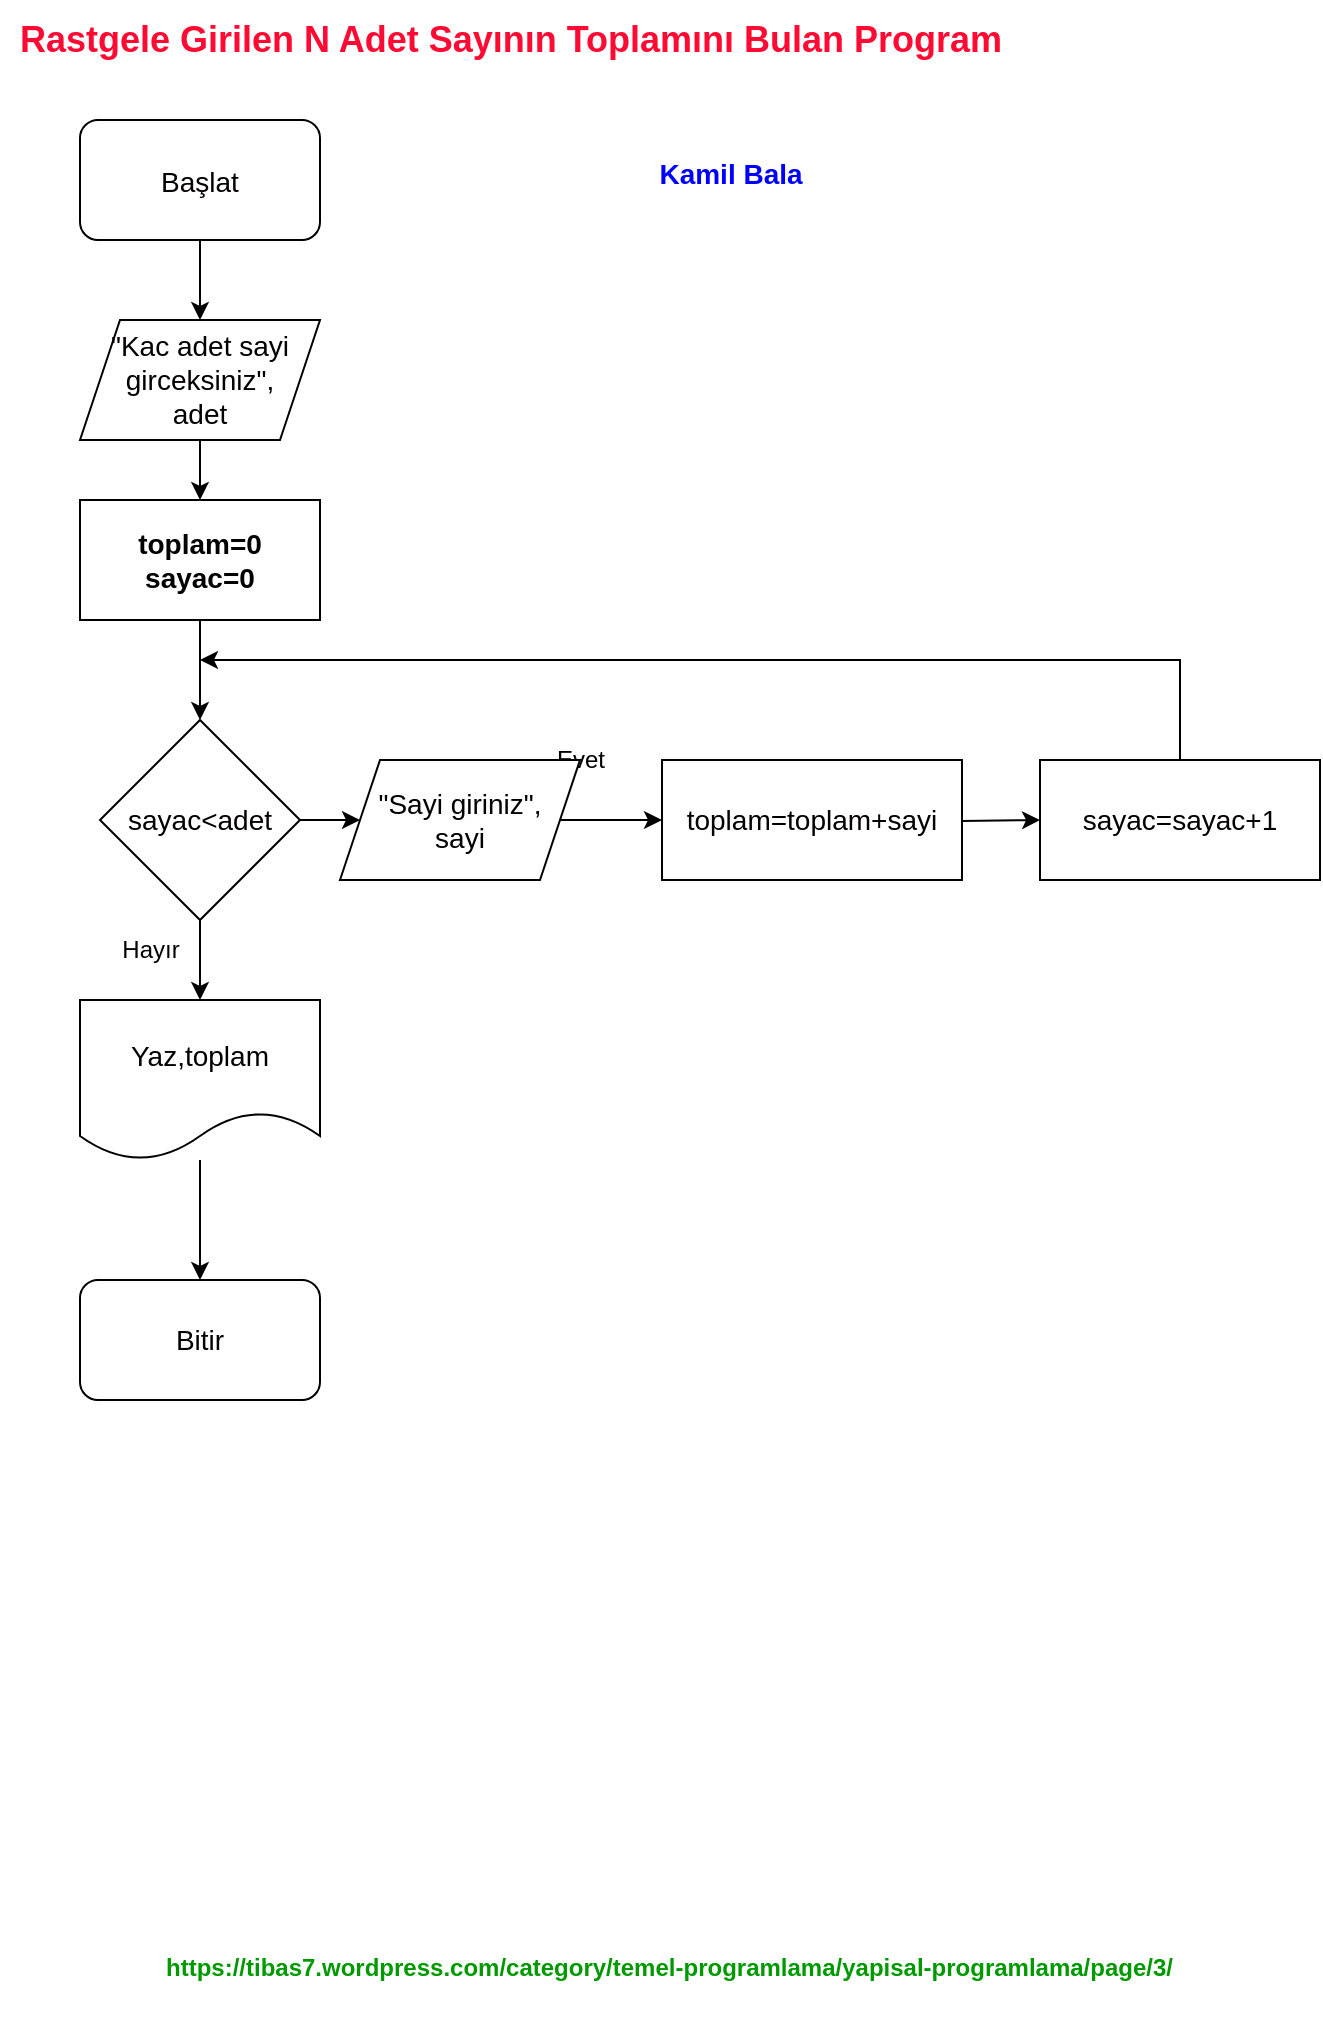 <mxfile version="20.8.16" type="device"><diagram name="Sayfa -1" id="p1diVQbsVK6qyehZqqms"><mxGraphModel dx="257" dy="634" grid="1" gridSize="10" guides="1" tooltips="1" connect="1" arrows="1" fold="1" page="1" pageScale="1" pageWidth="827" pageHeight="1169" math="0" shadow="0"><root><mxCell id="0"/><mxCell id="1" parent="0"/><mxCell id="aD1y4FqD9JCU3GDMfZeq-1" value="&lt;b&gt;&lt;font color=&quot;#ff0a33&quot; style=&quot;font-size: 18px;&quot;&gt;Rastgele Girilen N Adet Sayının Toplamını Bulan Program&lt;/font&gt;&lt;/b&gt;" style="text;html=1;align=center;verticalAlign=middle;resizable=0;points=[];autosize=1;strokeColor=none;fillColor=none;" parent="1" vertex="1"><mxGeometry x="910" y="60" width="510" height="40" as="geometry"/></mxCell><mxCell id="aD1y4FqD9JCU3GDMfZeq-18" value="" style="edgeStyle=orthogonalEdgeStyle;rounded=0;orthogonalLoop=1;jettySize=auto;html=1;fontSize=14;fontColor=#030001;startArrow=none;" parent="1" source="aD1y4FqD9JCU3GDMfZeq-30" target="aD1y4FqD9JCU3GDMfZeq-4" edge="1"><mxGeometry relative="1" as="geometry"/></mxCell><mxCell id="aD1y4FqD9JCU3GDMfZeq-32" value="" style="edgeStyle=orthogonalEdgeStyle;rounded=0;orthogonalLoop=1;jettySize=auto;html=1;fontSize=14;fontColor=#030001;" parent="1" source="aD1y4FqD9JCU3GDMfZeq-3" target="aD1y4FqD9JCU3GDMfZeq-30" edge="1"><mxGeometry relative="1" as="geometry"/></mxCell><mxCell id="aD1y4FqD9JCU3GDMfZeq-3" value="&lt;font style=&quot;font-size: 14px;&quot; color=&quot;#030001&quot;&gt;Başlat&lt;/font&gt;" style="rounded=1;whiteSpace=wrap;html=1;fontSize=18;fontColor=#FF0A33;" parent="1" vertex="1"><mxGeometry x="950" y="120" width="120" height="60" as="geometry"/></mxCell><mxCell id="aD1y4FqD9JCU3GDMfZeq-17" value="" style="edgeStyle=orthogonalEdgeStyle;rounded=0;orthogonalLoop=1;jettySize=auto;html=1;fontSize=14;fontColor=#030001;" parent="1" source="aD1y4FqD9JCU3GDMfZeq-4" target="aD1y4FqD9JCU3GDMfZeq-5" edge="1"><mxGeometry relative="1" as="geometry"/></mxCell><mxCell id="aD1y4FqD9JCU3GDMfZeq-4" value="&lt;font style=&quot;font-size: 14px;&quot;&gt;&lt;b&gt;toplam=0&lt;br&gt;sayac=0&lt;br&gt;&lt;/b&gt;&lt;/font&gt;" style="whiteSpace=wrap;html=1;fontSize=11;fontColor=#030001;" parent="1" vertex="1"><mxGeometry x="950" y="310" width="120" height="60" as="geometry"/></mxCell><mxCell id="aD1y4FqD9JCU3GDMfZeq-20" value="" style="edgeStyle=orthogonalEdgeStyle;rounded=0;orthogonalLoop=1;jettySize=auto;html=1;fontSize=14;fontColor=#030001;" parent="1" source="aD1y4FqD9JCU3GDMfZeq-5" target="aD1y4FqD9JCU3GDMfZeq-19" edge="1"><mxGeometry relative="1" as="geometry"/></mxCell><mxCell id="bZTrAcqV5vv2p4cKY1Tu-4" value="" style="edgeStyle=orthogonalEdgeStyle;rounded=0;orthogonalLoop=1;jettySize=auto;html=1;" parent="1" source="aD1y4FqD9JCU3GDMfZeq-5" target="bZTrAcqV5vv2p4cKY1Tu-3" edge="1"><mxGeometry relative="1" as="geometry"/></mxCell><mxCell id="aD1y4FqD9JCU3GDMfZeq-5" value="sayac&amp;lt;adet" style="rhombus;whiteSpace=wrap;html=1;fontSize=14;fontColor=#030001;" parent="1" vertex="1"><mxGeometry x="960" y="420" width="100" height="100" as="geometry"/></mxCell><mxCell id="aD1y4FqD9JCU3GDMfZeq-13" value="" style="edgeStyle=orthogonalEdgeStyle;rounded=0;orthogonalLoop=1;jettySize=auto;html=1;fontSize=14;fontColor=#030001;" parent="1" target="aD1y4FqD9JCU3GDMfZeq-8" edge="1"><mxGeometry relative="1" as="geometry"><mxPoint x="1350" y="470" as="sourcePoint"/></mxGeometry></mxCell><mxCell id="aD1y4FqD9JCU3GDMfZeq-29" style="edgeStyle=orthogonalEdgeStyle;rounded=0;orthogonalLoop=1;jettySize=auto;html=1;fontSize=14;fontColor=#030001;" parent="1" source="aD1y4FqD9JCU3GDMfZeq-8" edge="1"><mxGeometry relative="1" as="geometry"><mxPoint x="1010" y="390" as="targetPoint"/><Array as="points"><mxPoint x="1500" y="390"/></Array></mxGeometry></mxCell><mxCell id="aD1y4FqD9JCU3GDMfZeq-8" value="sayac=sayac+1" style="whiteSpace=wrap;html=1;fontSize=14;fontColor=#030001;" parent="1" vertex="1"><mxGeometry x="1430" y="440" width="140" height="60" as="geometry"/></mxCell><mxCell id="aD1y4FqD9JCU3GDMfZeq-22" value="" style="edgeStyle=orthogonalEdgeStyle;rounded=0;orthogonalLoop=1;jettySize=auto;html=1;fontSize=14;fontColor=#030001;" parent="1" source="aD1y4FqD9JCU3GDMfZeq-19" target="aD1y4FqD9JCU3GDMfZeq-21" edge="1"><mxGeometry relative="1" as="geometry"/></mxCell><mxCell id="aD1y4FqD9JCU3GDMfZeq-19" value="Yaz,toplam" style="shape=document;whiteSpace=wrap;html=1;boundedLbl=1;fontSize=14;fontColor=#030001;" parent="1" vertex="1"><mxGeometry x="950" y="560" width="120" height="80" as="geometry"/></mxCell><mxCell id="aD1y4FqD9JCU3GDMfZeq-21" value="Bitir" style="rounded=1;whiteSpace=wrap;html=1;fontSize=14;fontColor=#030001;" parent="1" vertex="1"><mxGeometry x="950" y="700" width="120" height="60" as="geometry"/></mxCell><mxCell id="aD1y4FqD9JCU3GDMfZeq-30" value="&quot;Kac adet sayi girceksiniz&quot;,&lt;br&gt;adet" style="shape=parallelogram;perimeter=parallelogramPerimeter;whiteSpace=wrap;html=1;fixedSize=1;fontSize=14;fontColor=#030001;" parent="1" vertex="1"><mxGeometry x="950" y="220" width="120" height="60" as="geometry"/></mxCell><mxCell id="aD1y4FqD9JCU3GDMfZeq-34" value="toplam=toplam+sayi" style="whiteSpace=wrap;html=1;fontSize=14;fontColor=#030001;" parent="1" vertex="1"><mxGeometry x="1241" y="440" width="150" height="60" as="geometry"/></mxCell><mxCell id="bZTrAcqV5vv2p4cKY1Tu-1" value="Hayır" style="text;html=1;align=center;verticalAlign=middle;resizable=0;points=[];autosize=1;strokeColor=none;fillColor=none;" parent="1" vertex="1"><mxGeometry x="960" y="520" width="50" height="30" as="geometry"/></mxCell><mxCell id="bZTrAcqV5vv2p4cKY1Tu-2" value="Evet" style="text;html=1;align=center;verticalAlign=middle;resizable=0;points=[];autosize=1;strokeColor=none;fillColor=none;" parent="1" vertex="1"><mxGeometry x="1175" y="425" width="50" height="30" as="geometry"/></mxCell><mxCell id="bZTrAcqV5vv2p4cKY1Tu-5" value="" style="edgeStyle=orthogonalEdgeStyle;rounded=0;orthogonalLoop=1;jettySize=auto;html=1;" parent="1" source="bZTrAcqV5vv2p4cKY1Tu-3" target="aD1y4FqD9JCU3GDMfZeq-34" edge="1"><mxGeometry relative="1" as="geometry"/></mxCell><mxCell id="bZTrAcqV5vv2p4cKY1Tu-3" value="&quot;Sayi giriniz&quot;,&lt;br&gt;sayi" style="shape=parallelogram;perimeter=parallelogramPerimeter;whiteSpace=wrap;html=1;fixedSize=1;fontSize=14;fontColor=#030001;" parent="1" vertex="1"><mxGeometry x="1080" y="440" width="120" height="60" as="geometry"/></mxCell><mxCell id="1BXNrY7cpscNW09kptHx-1" value="&lt;font style=&quot;font-size: 14px;&quot; color=&quot;#0000ff&quot;&gt;&lt;b&gt;Kamil Bala&lt;br&gt;&lt;br&gt;&lt;/b&gt;&lt;/font&gt;" style="text;html=1;align=center;verticalAlign=middle;resizable=0;points=[];autosize=1;strokeColor=none;fillColor=none;" vertex="1" parent="1"><mxGeometry x="1225" y="130" width="100" height="50" as="geometry"/></mxCell><UserObject label="&lt;font color=&quot;#009900&quot;&gt;&lt;b&gt;https://tibas7.wordpress.com/category/temel-programlama/yapisal-programlama/page/3/&lt;/b&gt;&lt;/font&gt;" link="https://tibas7.wordpress.com/category/temel-programlama/yapisal-programlama/page/3/" id="1BXNrY7cpscNW09kptHx-2"><mxCell style="text;whiteSpace=wrap;html=1;" vertex="1" parent="1"><mxGeometry x="991" y="1030" width="569" height="40" as="geometry"/></mxCell></UserObject></root></mxGraphModel></diagram></mxfile>